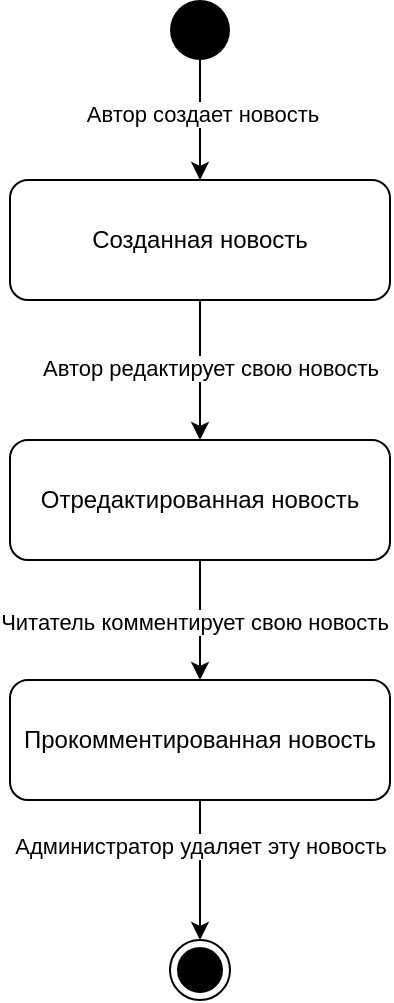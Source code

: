 <mxfile version="15.8.9" type="device"><diagram id="vAUqDd7jHxuRU4j317ZM" name="Page-1"><mxGraphModel dx="1422" dy="794" grid="1" gridSize="10" guides="1" tooltips="1" connect="1" arrows="1" fold="1" page="1" pageScale="1" pageWidth="827" pageHeight="1169" math="0" shadow="0"><root><mxCell id="0"/><mxCell id="1" parent="0"/><mxCell id="YgEkuCm5nx1IVwhsCANh-1" value="" style="ellipse;fillColor=#000000;strokeColor=none;" vertex="1" parent="1"><mxGeometry x="280" y="80" width="30" height="30" as="geometry"/></mxCell><mxCell id="YgEkuCm5nx1IVwhsCANh-2" value="Созданная новость" style="rounded=1;whiteSpace=wrap;html=1;" vertex="1" parent="1"><mxGeometry x="200" y="170" width="190" height="60" as="geometry"/></mxCell><mxCell id="YgEkuCm5nx1IVwhsCANh-3" value="Отредактированная новость" style="rounded=1;whiteSpace=wrap;html=1;" vertex="1" parent="1"><mxGeometry x="200" y="300" width="190" height="60" as="geometry"/></mxCell><mxCell id="YgEkuCm5nx1IVwhsCANh-4" value="Прокомментированная новость" style="rounded=1;whiteSpace=wrap;html=1;" vertex="1" parent="1"><mxGeometry x="200" y="420" width="190" height="60" as="geometry"/></mxCell><mxCell id="YgEkuCm5nx1IVwhsCANh-5" value="" style="ellipse;html=1;shape=endState;fillColor=#000000;strokeColor=#000000;" vertex="1" parent="1"><mxGeometry x="280" y="550" width="30" height="30" as="geometry"/></mxCell><mxCell id="YgEkuCm5nx1IVwhsCANh-6" value="" style="endArrow=classic;html=1;rounded=0;exitX=0.5;exitY=1;exitDx=0;exitDy=0;entryX=0.5;entryY=0;entryDx=0;entryDy=0;" edge="1" parent="1" source="YgEkuCm5nx1IVwhsCANh-1" target="YgEkuCm5nx1IVwhsCANh-2"><mxGeometry width="50" height="50" relative="1" as="geometry"><mxPoint x="390" y="430" as="sourcePoint"/><mxPoint x="440" y="380" as="targetPoint"/></mxGeometry></mxCell><mxCell id="YgEkuCm5nx1IVwhsCANh-7" value="Автор создает новость" style="edgeLabel;html=1;align=center;verticalAlign=middle;resizable=0;points=[];" vertex="1" connectable="0" parent="YgEkuCm5nx1IVwhsCANh-6"><mxGeometry x="-0.4" y="1" relative="1" as="geometry"><mxPoint y="9" as="offset"/></mxGeometry></mxCell><mxCell id="YgEkuCm5nx1IVwhsCANh-9" value="" style="endArrow=classic;html=1;rounded=0;" edge="1" parent="1" source="YgEkuCm5nx1IVwhsCANh-2" target="YgEkuCm5nx1IVwhsCANh-3"><mxGeometry width="50" height="50" relative="1" as="geometry"><mxPoint x="390" y="430" as="sourcePoint"/><mxPoint x="440" y="380" as="targetPoint"/></mxGeometry></mxCell><mxCell id="YgEkuCm5nx1IVwhsCANh-10" value="Автор редактирует свою новость" style="edgeLabel;html=1;align=center;verticalAlign=middle;resizable=0;points=[];" vertex="1" connectable="0" parent="YgEkuCm5nx1IVwhsCANh-9"><mxGeometry x="0.343" y="5" relative="1" as="geometry"><mxPoint y="-13" as="offset"/></mxGeometry></mxCell><mxCell id="YgEkuCm5nx1IVwhsCANh-11" value="" style="endArrow=classic;html=1;rounded=0;" edge="1" parent="1" source="YgEkuCm5nx1IVwhsCANh-3" target="YgEkuCm5nx1IVwhsCANh-4"><mxGeometry width="50" height="50" relative="1" as="geometry"><mxPoint x="390" y="430" as="sourcePoint"/><mxPoint x="440" y="380" as="targetPoint"/></mxGeometry></mxCell><mxCell id="YgEkuCm5nx1IVwhsCANh-12" value="Читатель комментирует свою новость" style="edgeLabel;html=1;align=center;verticalAlign=middle;resizable=0;points=[];" vertex="1" connectable="0" parent="YgEkuCm5nx1IVwhsCANh-11"><mxGeometry x="0.471" y="-3" relative="1" as="geometry"><mxPoint y="-13" as="offset"/></mxGeometry></mxCell><mxCell id="YgEkuCm5nx1IVwhsCANh-13" value="" style="endArrow=classic;html=1;rounded=0;" edge="1" parent="1" source="YgEkuCm5nx1IVwhsCANh-4" target="YgEkuCm5nx1IVwhsCANh-5"><mxGeometry width="50" height="50" relative="1" as="geometry"><mxPoint x="390" y="430" as="sourcePoint"/><mxPoint x="440" y="380" as="targetPoint"/></mxGeometry></mxCell><mxCell id="YgEkuCm5nx1IVwhsCANh-14" value="Администратор удаляет эту новость" style="edgeLabel;html=1;align=center;verticalAlign=middle;resizable=0;points=[];" vertex="1" connectable="0" parent="YgEkuCm5nx1IVwhsCANh-13"><mxGeometry x="-0.356" relative="1" as="geometry"><mxPoint as="offset"/></mxGeometry></mxCell></root></mxGraphModel></diagram></mxfile>